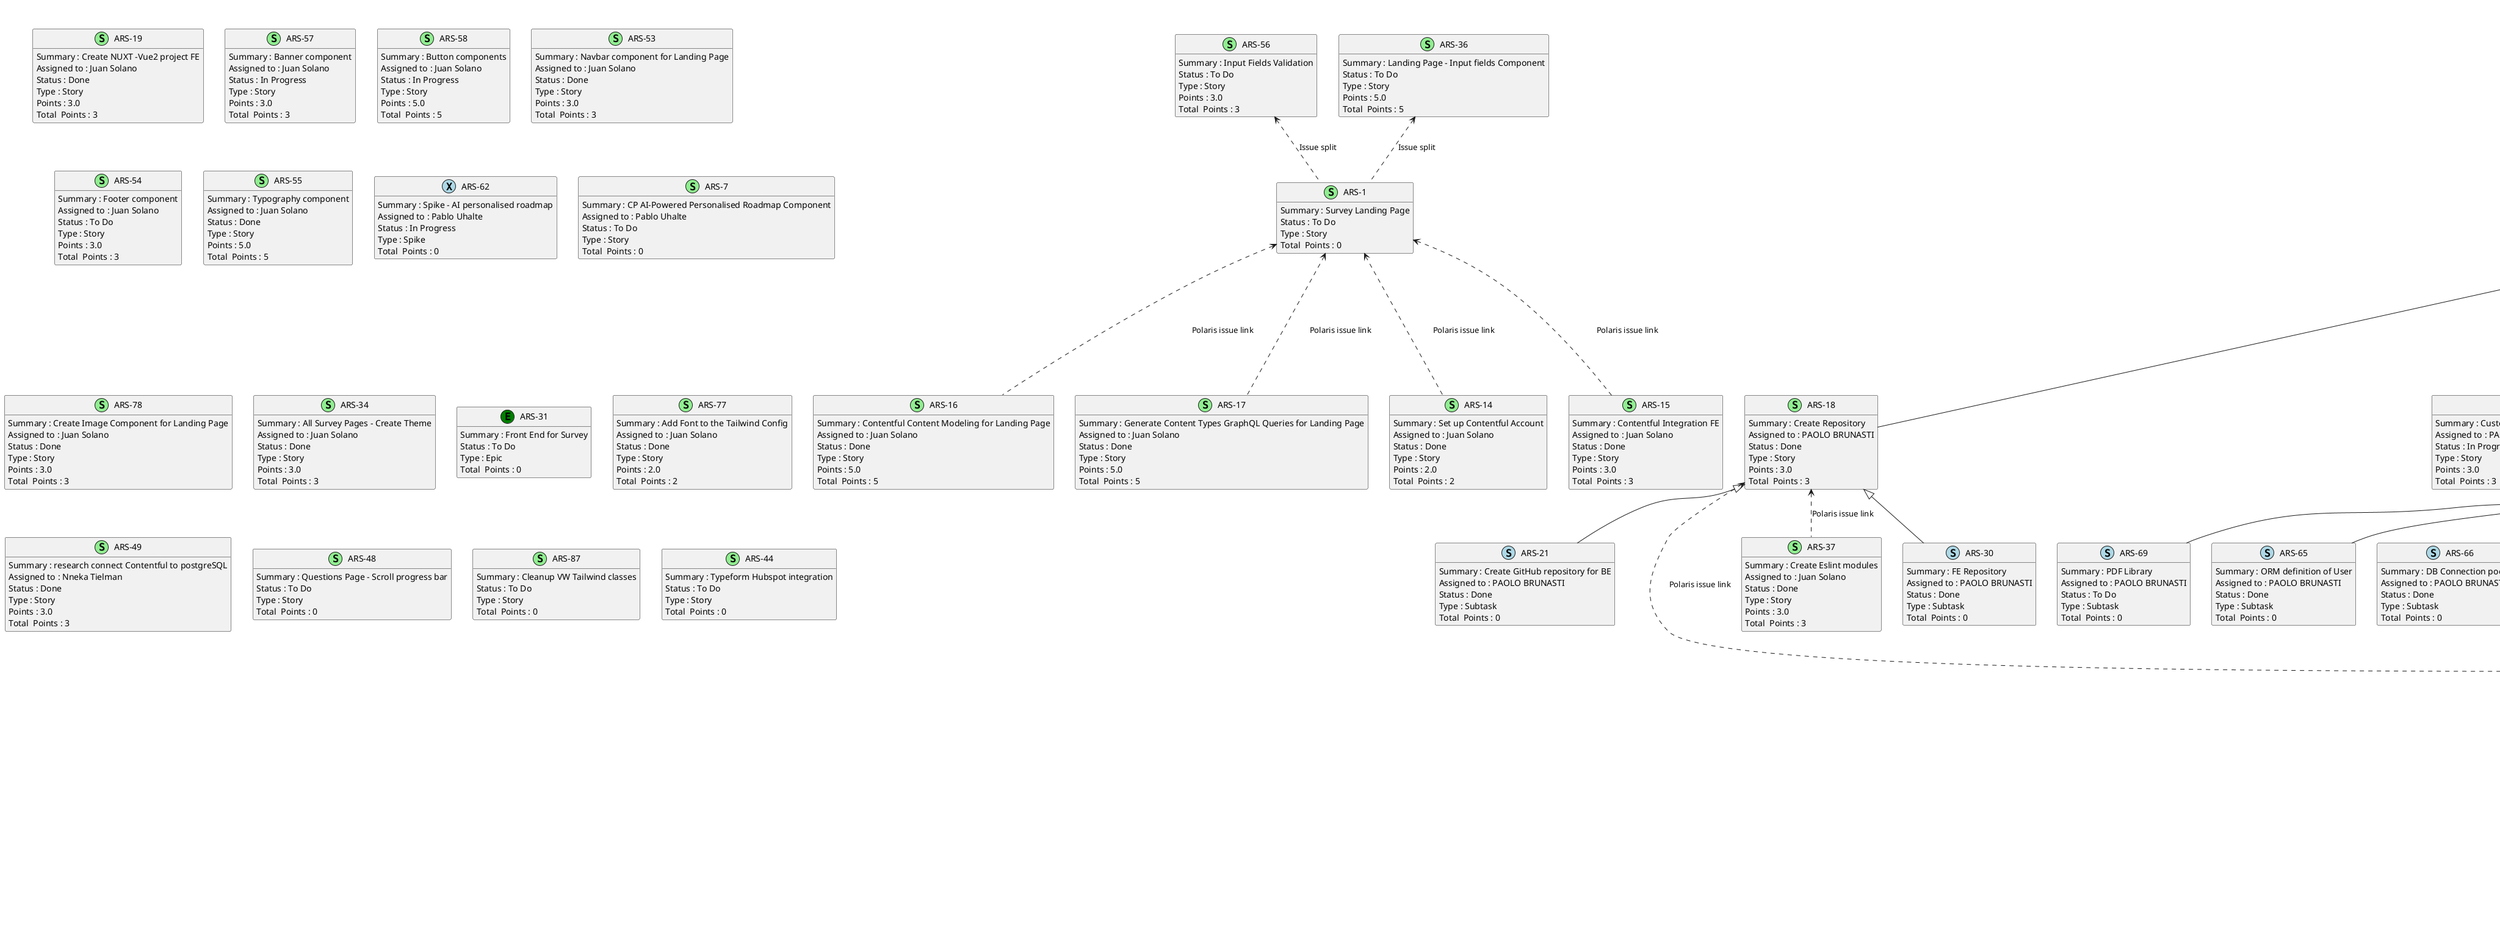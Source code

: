 @startuml
'https://plantuml.com/class-diagram

' GENERATE CLASS DIAGRAM ===========
' Generated at    : Thu May 16 15:52:42 CEST 2024

title Jira Tickets general diagram
hide empty members

legend
Jira Ticket Status
----
Done : 28
To Do : 48
In Progress : 10
----
Jira Ticket Types
----
Spike : 1
Subtask : 20
Epic : 4
Story : 61
end legend


' Jira Tickets =======
class "ARS-16" << (S,lightgreen) >> {
 Summary : Contentful Content Modeling for Landing Page
 Assigned to : Juan Solano
 Status : Done
 Type : Story
 Points : 5.0
Total  Points : 5
}

class "ARS-17" << (S,lightgreen) >> {
 Summary : Generate Content Types GraphQL Queries for Landing Page
 Assigned to : Juan Solano
 Status : Done
 Type : Story
 Points : 5.0
Total  Points : 5
}

class "ARS-18" << (S,lightgreen) >> {
 Summary : Create Repository
 Assigned to : PAOLO BRUNASTI
 Status : Done
 Type : Story
 Points : 3.0
Total  Points : 3
}

class "ARS-19" << (S,lightgreen) >> {
 Summary : Create NUXT -Vue2 project FE
 Assigned to : Juan Solano
 Status : Done
 Type : Story
 Points : 3.0
Total  Points : 3
}

class "ARS-50" << (S,lightblue) >> {
 Summary : Update User structure with info from Figma
 Assigned to : PAOLO BRUNASTI
 Status : Done
 Type : Subtask
Total  Points : 0
}

class "ARS-51" << (S,lightblue) >> {
 Summary : Create structure for the storage of the different answers for each dimension depending on the stage
 Assigned to : PAOLO BRUNASTI
 Status : To Do
 Type : Subtask
Total  Points : 0
}

class "ARS-56" << (S,lightgreen) >> {
 Summary : Input Fields Validation
 Status : To Do
 Type : Story
 Points : 3.0
Total  Points : 3
}

class "ARS-12" << (S,lightblue) >> {
 Summary : Send email to customer with the PDF as attachment
 Assigned to : PAOLO BRUNASTI
 Status : To Do
 Type : Subtask
Total  Points : 0
}

class "ARS-57" << (S,lightgreen) >> {
 Summary : Banner component
 Assigned to : Juan Solano
 Status : In Progress
 Type : Story
 Points : 3.0
Total  Points : 3
}

class "ARS-13" << (S,lightblue) >> {
 Summary : Activation of the process of generating and sending the email
 Assigned to : PAOLO BRUNASTI
 Status : To Do
 Type : Subtask
Total  Points : 0
}

class "ARS-58" << (S,lightgreen) >> {
 Summary : Button components
 Assigned to : Juan Solano
 Status : In Progress
 Type : Story
 Points : 5.0
Total  Points : 5
}

class "ARS-14" << (S,lightgreen) >> {
 Summary : Set up Contentful Account
 Assigned to : Juan Solano
 Status : Done
 Type : Story
 Points : 2.0
Total  Points : 2
}

class "ARS-59" << (S,lightblue) >> {
 Summary : Connect tool to the database 
 Assigned to : Pablo Uhalte
 Status : To Do
 Type : Subtask
Total  Points : 0
}

class "ARS-15" << (S,lightgreen) >> {
 Summary : Contentful Integration FE
 Assigned to : Juan Solano
 Status : Done
 Type : Story
 Points : 3.0
Total  Points : 3
}

class "ARS-52" << (S,lightgreen) >> {
 Summary : Prototype BE architecture
 Assigned to : PAOLO BRUNASTI
 Status : In Progress
 Type : Story
 Points : 5.0
Total  Points : 5
}

class "ARS-53" << (S,lightgreen) >> {
 Summary : Navbar component for Landing Page
 Assigned to : Juan Solano
 Status : Done
 Type : Story
 Points : 3.0
Total  Points : 3
}

class "ARS-54" << (S,lightgreen) >> {
 Summary : Footer component
 Assigned to : Juan Solano
 Status : To Do
 Type : Story
 Points : 3.0
Total  Points : 3
}

class "ARS-10" << (S,lightgreen) >> {
 Summary : Customised Survey Landing Page URL
 Assigned to : PAOLO BRUNASTI
 Status : In Progress
 Type : Story
 Points : 3.0
Total  Points : 3
}

class "ARS-55" << (S,lightgreen) >> {
 Summary : Typography component
 Assigned to : Juan Solano
 Status : Done
 Type : Story
 Points : 5.0
Total  Points : 5
}

class "ARS-11" << (S,lightblue) >> {
 Summary : Generate the PDF with the report for a single survey response
 Assigned to : PAOLO BRUNASTI
 Status : To Do
 Type : Subtask
Total  Points : 0
}

class "ARS-27" << (S,lightgreen) >> {
 Summary : Design the CICD Pipeline
 Status : In Progress
 Type : Story
 Points : 3.0
Total  Points : 3
}

class "ARS-28" << (S,lightblue) >> {
 Summary : CICD Pipeline for FE
 Status : Done
 Type : Subtask
Total  Points : 0
}

class "ARS-29" << (S,lightblue) >> {
 Summary : CICD Pipeline for BE
 Status : To Do
 Type : Subtask
Total  Points : 0
}

class "ARS-60" << (S,lightblue) >> {
 Summary : Cleanse and standardize data coming from the responses
 Assigned to : Pablo Uhalte
 Status : To Do
 Type : Subtask
Total  Points : 0
}

class "ARS-61" << (S,lightblue) >> {
 Summary : Creation of the visuals
 Assigned to : Pablo Uhalte
 Status : To Do
 Type : Subtask
Total  Points : 0
}

class "ARS-62" << (X,lightblue) >> {
 Summary : Spike - AI personalised roadmap
 Assigned to : Pablo Uhalte
 Status : In Progress
 Type : Spike
Total  Points : 0
}

class "ARS-67" << (S,lightgreen) >> {
 Summary : Implement FE API - user endpoints
 Assigned to : Nneka Tielman
 Status : In Progress
 Type : Story
 Points : 3.0
Total  Points : 3
}

class "ARS-23" << (S,lightgreen) >> {
 Summary : Model BE DB
 Assigned to : PAOLO BRUNASTI
 Status : Done
 Type : Story
 Points : 5.0
Total  Points : 5
}

class "ARS-68" << (S,lightblue) >> {
 Summary : Security
 Assigned to : PAOLO BRUNASTI
 Status : To Do
 Type : Subtask
Total  Points : 0
}

class "ARS-24" << (S,lightgreen) >> {
 Summary : DB Connection from Python
 Assigned to : PAOLO BRUNASTI
 Status : Done
 Type : Story
 Points : 3.0
Total  Points : 3
}

class "ARS-69" << (S,lightblue) >> {
 Summary : PDF Library
 Assigned to : PAOLO BRUNASTI
 Status : To Do
 Type : Subtask
Total  Points : 0
}

class "ARS-25" << (S,lightgreen) >> {
 Summary : Design APIs
 Assigned to : Nneka Tielman
 Status : Done
 Type : Story
 Points : 5.0
Total  Points : 5
}

class "ARS-26" << (S,lightgreen) >> {
 Summary : Implement APIs
 Assigned to : Nneka Tielman
 Status : To Do
 Type : Story
Total  Points : 0
}

class "ARS-63" << (S,lightgreen) >> {
 Summary : Implement Analytics API - user endpoints
 Assigned to : Nneka Tielman
 Status : To Do
 Type : Story
 Points : 3.0
Total  Points : 3
}

class "ARS-64" << (S,lightgreen) >> {
 Summary : Auth for Analytics API
 Status : To Do
 Type : Story
Total  Points : 0
}

class "ARS-20" << (E,green) >> {
 Summary : Back End for Survey
 Assigned to : PAOLO BRUNASTI
 Status : In Progress
 Type : Epic
Total  Points : 52
}

class "ARS-65" << (S,lightblue) >> {
 Summary : ORM definition of User
 Assigned to : PAOLO BRUNASTI
 Status : Done
 Type : Subtask
Total  Points : 0
}

class "ARS-21" << (S,lightblue) >> {
 Summary : Create GitHub repository for BE
 Assigned to : PAOLO BRUNASTI
 Status : Done
 Type : Subtask
Total  Points : 0
}

class "ARS-66" << (S,lightblue) >> {
 Summary : DB Connection pooling
 Assigned to : PAOLO BRUNASTI
 Status : Done
 Type : Subtask
Total  Points : 0
}

class "ARS-22" << (S,lightgreen) >> {
 Summary : Define BE architecture
 Assigned to : PAOLO BRUNASTI
 Status : Done
 Type : Story
 Points : 5.0
Total  Points : 5
}

class "ARS-38" << (S,lightgreen) >> {
 Summary : Generate Gitlab Pipeline
 Assigned to : Juan Solano
 Status : Done
 Type : Story
 Points : 3.0
Total  Points : 3
}

class "ARS-39" << (S,lightblue) >> {
 Summary : Investigate HubSpot integration
 Assigned to : PAOLO BRUNASTI
 Status : To Do
 Type : Subtask
Total  Points : 0
}

class "ARS-70" << (S,lightblue) >> {
 Summary : Connection with Contentful
 Status : To Do
 Type : Subtask
Total  Points : 0
}

class "ARS-5" << (S,lightgreen) >> {
 Summary : Email with Results as a pdf
 Assigned to : PAOLO BRUNASTI
 Status : To Do
 Type : Story
Total  Points : 0
}

class "ARS-71" << (S,lightblue) >> {
 Summary : Python server code generated from Swagger
 Assigned to : PAOLO BRUNASTI
 Status : Done
 Type : Subtask
Total  Points : 0
}

class "ARS-6" << (S,lightgreen) >> {
 Summary : CP Dashboard for results analysis
 Assigned to : Pablo Uhalte
 Status : To Do
 Type : Story
Total  Points : 0
}

class "ARS-72" << (S,lightgreen) >> {
 Summary : Implement Analytics API - results endpoints
 Status : To Do
 Type : Story
 Points : 5.0
Total  Points : 5
}

class "ARS-3" << (S,lightgreen) >> {
 Summary : Questions Page - Progress Bar Component
 Status : To Do
 Type : Story
Total  Points : 0
}

class "ARS-73" << (S,lightgreen) >> {
 Summary : Implement FE API - response endpoints
 Assigned to : Nneka Tielman
 Status : To Do
 Type : Story
 Points : 5.0
Total  Points : 5
}

class "ARS-4" << (S,lightgreen) >> {
 Summary : Survey Results Page
 Status : To Do
 Type : Story
Total  Points : 0
}

class "ARS-9" << (S,lightgreen) >> {
 Summary : Results Page - Personalised High-Level Roadmap Component
 Status : To Do
 Type : Story
Total  Points : 0
}

class "ARS-7" << (S,lightgreen) >> {
 Summary : CP AI-Powered Personalised Roadmap Component
 Assigned to : Pablo Uhalte
 Status : To Do
 Type : Story
Total  Points : 0
}

class "ARS-8" << (S,lightgreen) >> {
 Summary : Results Page - Scoring Graphic Component
 Status : To Do
 Type : Story
Total  Points : 0
}

class "ARS-78" << (S,lightgreen) >> {
 Summary : Create Image Component for Landing Page
 Assigned to : Juan Solano
 Status : Done
 Type : Story
 Points : 3.0
Total  Points : 3
}

class "ARS-34" << (S,lightgreen) >> {
 Summary : All Survey Pages - Create Theme
 Assigned to : Juan Solano
 Status : Done
 Type : Story
 Points : 3.0
Total  Points : 3
}

class "ARS-79" << (E,green) >> {
 Summary : Final Report
 Status : To Do
 Type : Epic
Total  Points : 0
}

class "ARS-36" << (S,lightgreen) >> {
 Summary : Landing Page - Input fields Component
 Status : To Do
 Type : Story
 Points : 5.0
Total  Points : 5
}

class "ARS-37" << (S,lightgreen) >> {
 Summary : Create Eslint modules
 Assigned to : Juan Solano
 Status : Done
 Type : Story
 Points : 3.0
Total  Points : 3
}

class "ARS-74" << (S,lightgreen) >> {
 Summary : Implement FE API - submit survey endpoint
 Status : To Do
 Type : Story
 Points : 8.0
Total  Points : 8
}

class "ARS-30" << (S,lightblue) >> {
 Summary : FE Repository
 Assigned to : PAOLO BRUNASTI
 Status : Done
 Type : Subtask
Total  Points : 0
}

class "ARS-1" << (S,lightgreen) >> {
 Summary : Survey Landing Page
 Status : To Do
 Type : Story
Total  Points : 0
}

class "ARS-75" << (S,lightgreen) >> {
 Summary : Generate pdf with spider graph
 Status : To Do
 Type : Story
 Points : 8.0
Total  Points : 8
}

class "ARS-31" << (E,green) >> {
 Summary : Front End for Survey
 Status : To Do
 Type : Epic
Total  Points : 0
}

class "ARS-2" << (S,lightgreen) >> {
 Summary : Survey Questions Pages
 Status : To Do
 Type : Story
Total  Points : 0
}

class "ARS-76" << (S,lightgreen) >> {
 Summary : Set up Contentful to DB webhook
 Status : To Do
 Type : Story
Total  Points : 0
}

class "ARS-32" << (E,green) >> {
 Summary : Infrastructure
 Assigned to : PAOLO BRUNASTI
 Status : In Progress
 Type : Epic
Total  Points : 19
}

class "ARS-77" << (S,lightgreen) >> {
 Summary : Add Font to the Tailwind Config
 Assigned to : Juan Solano
 Status : Done
 Type : Story
 Points : 2.0
Total  Points : 2
}

class "ARS-33" << (S,lightgreen) >> {
 Summary : Questions Page - Save Survey Progress
 Status : To Do
 Type : Story
Total  Points : 0
}

class "ARS-49" << (S,lightgreen) >> {
 Summary : research connect Contentful to postgreSQL
 Assigned to : Nneka Tielman
 Status : Done
 Type : Story
 Points : 3.0
Total  Points : 3
}

class "ARS-81" << (S,lightgreen) >> {
 Summary : Define the algorithm to compute the results
 Status : To Do
 Type : Story
Total  Points : 0
}

class "ARS-82" << (S,lightgreen) >> {
 Summary : Implement the result algorithm
 Status : To Do
 Type : Story
Total  Points : 0
}

class "ARS-83" << (S,lightgreen) >> {
 Summary : Mechanism to replace the tags in the texts
 Status : To Do
 Type : Story
Total  Points : 0
}

class "ARS-84" << (S,lightgreen) >> {
 Summary : Create test data in the DB
 Assigned to : PAOLO BRUNASTI
 Status : Done
 Type : Story
 Points : 2.0
Total  Points : 2
}

class "ARS-40" << (S,lightgreen) >> {
 Summary : AWS Environment
 Assigned to : PAOLO BRUNASTI
 Status : In Progress
 Type : Story
 Points : 5.0
Total  Points : 5
}

class "ARS-80" << (S,lightgreen) >> {
 Summary : Store the different Dimension Responses for the result in the DB
 Status : To Do
 Type : Story
Total  Points : 0
}

class "ARS-45" << (S,lightgreen) >> {
 Summary : Review Gitlab Pipeline
 Assigned to : PAOLO BRUNASTI
 Status : Done
 Type : Story
Total  Points : 0
}

class "ARS-47" << (S,lightgreen) >> {
 Summary : Create View for results of the survey
 Assigned to : PAOLO BRUNASTI
 Status : To Do
 Type : Story
Total  Points : 0
}

class "ARS-48" << (S,lightgreen) >> {
 Summary : Questions Page - Scroll progress bar
 Status : To Do
 Type : Story
Total  Points : 0
}

class "ARS-85" << (S,lightgreen) >> {
 Summary : Security and Configuration : place connection values in a .env file for more security
 Status : To Do
 Type : Story
Total  Points : 0
}

class "ARS-41" << (S,lightgreen) >> {
 Summary : Questions Page - Personalised with company name
 Status : To Do
 Type : Story
Total  Points : 0
}

class "ARS-86" << (S,lightblue) >> {
 Summary : Create base data (Language, ..)
 Assigned to : PAOLO BRUNASTI
 Status : Done
 Type : Subtask
Total  Points : 0
}

class "ARS-42" << (S,lightgreen) >> {
 Summary : Results Page - Personalised Thank you message
 Status : To Do
 Type : Story
Total  Points : 0
}

class "ARS-87" << (S,lightgreen) >> {
 Summary : Cleanup VW Tailwind classes
 Status : To Do
 Type : Story
Total  Points : 0
}

class "ARS-43" << (S,lightgreen) >> {
 Summary : Survey Hubspot integration
 Assigned to : PAOLO BRUNASTI
 Status : To Do
 Type : Story
Total  Points : 0
}

class "ARS-88" << (S,lightgreen) >> {
 Summary : Extends BE architecture
 Assigned to : PAOLO BRUNASTI
 Status : To Do
 Type : Story
 Points : 5.0
Total  Points : 5
}

class "ARS-44" << (S,lightgreen) >> {
 Summary : Typeform Hubspot integration
 Status : To Do
 Type : Story
Total  Points : 0
}



' Parents =======
"ARS-32" <|-- "ARS-18"
"ARS-23" <|-- "ARS-50"
"ARS-23" <|-- "ARS-51"
"ARS-5" <|-- "ARS-12"
"ARS-5" <|-- "ARS-13"
"ARS-6" <|-- "ARS-59"
"ARS-32" <|-- "ARS-52"
"ARS-32" <|-- "ARS-10"
"ARS-5" <|-- "ARS-11"
"ARS-32" <|-- "ARS-27"
"ARS-27" <|-- "ARS-28"
"ARS-27" <|-- "ARS-29"
"ARS-6" <|-- "ARS-60"
"ARS-6" <|-- "ARS-61"
"ARS-20" <|-- "ARS-67"
"ARS-20" <|-- "ARS-23"
"ARS-88" <|-- "ARS-68"
"ARS-20" <|-- "ARS-24"
"ARS-52" <|-- "ARS-69"
"ARS-20" <|-- "ARS-25"
"ARS-20" <|-- "ARS-26"
"ARS-20" <|-- "ARS-63"
"ARS-20" <|-- "ARS-64"
"ARS-52" <|-- "ARS-65"
"ARS-18" <|-- "ARS-21"
"ARS-52" <|-- "ARS-66"
"ARS-20" <|-- "ARS-22"
"ARS-5" <|-- "ARS-39"
"ARS-52" <|-- "ARS-70"
"ARS-20" <|-- "ARS-5"
"ARS-52" <|-- "ARS-71"
"ARS-20" <|-- "ARS-72"
"ARS-20" <|-- "ARS-73"
"ARS-20" <|-- "ARS-74"
"ARS-18" <|-- "ARS-30"
"ARS-20" <|-- "ARS-75"
"ARS-20" <|-- "ARS-76"
"ARS-79" <|-- "ARS-81"
"ARS-79" <|-- "ARS-82"
"ARS-79" <|-- "ARS-83"
"ARS-20" <|-- "ARS-84"
"ARS-32" <|-- "ARS-40"
"ARS-79" <|-- "ARS-80"
"ARS-32" <|-- "ARS-45"
"ARS-20" <|-- "ARS-47"
"ARS-20" <|-- "ARS-85"
"ARS-52" <|-- "ARS-86"
"ARS-20" <|-- "ARS-43"


' Links =======
"ARS-18" <.. "ARS-37" : Polaris issue link

"ARS-18" <.. "ARS-38" : Polaris issue link

"ARS-56" <.. "ARS-1" : Issue split

"ARS-52" <.. "ARS-88" : Cloners

"ARS-28" <.. "ARS-38" : Cloners

"ARS-67" <.. "ARS-26" : Issue split

"ARS-63" <.. "ARS-26" : Issue split

"ARS-64" <.. "ARS-72" : Blocks

"ARS-64" <.. "ARS-63" : Blocks

"ARS-64" <.. "ARS-26" : Issue split

"ARS-22" <.. "ARS-52" : Cloners

"ARS-5" <.. "ARS-74" : Issue split

"ARS-72" <.. "ARS-26" : Issue split

"ARS-3" <.. "ARS-2" : Issue split

"ARS-73" <.. "ARS-26" : Issue split

"ARS-9" <.. "ARS-4" : Issue split

"ARS-8" <.. "ARS-4" : Issue split

"ARS-36" <.. "ARS-1" : Issue split

"ARS-74" <.. "ARS-26" : Issue split

"ARS-74" <.. "ARS-43" : Relates

"ARS-1" <.. "ARS-14" : Polaris issue link

"ARS-1" <.. "ARS-15" : Polaris issue link

"ARS-1" <.. "ARS-16" : Polaris issue link

"ARS-1" <.. "ARS-17" : Polaris issue link

"ARS-75" <.. "ARS-74" : Issue split

"ARS-76" <.. "ARS-26" : Relates

"ARS-76" <.. "ARS-52" : Relates

"ARS-76" <.. "ARS-88" : Relates

"ARS-33" <.. "ARS-2" : Issue split

"ARS-47" <.. "ARS-23" : Relates

"ARS-41" <.. "ARS-2" : Polaris datapoint issue link

"ARS-42" <.. "ARS-4" : Polaris datapoint issue link



@enduml
